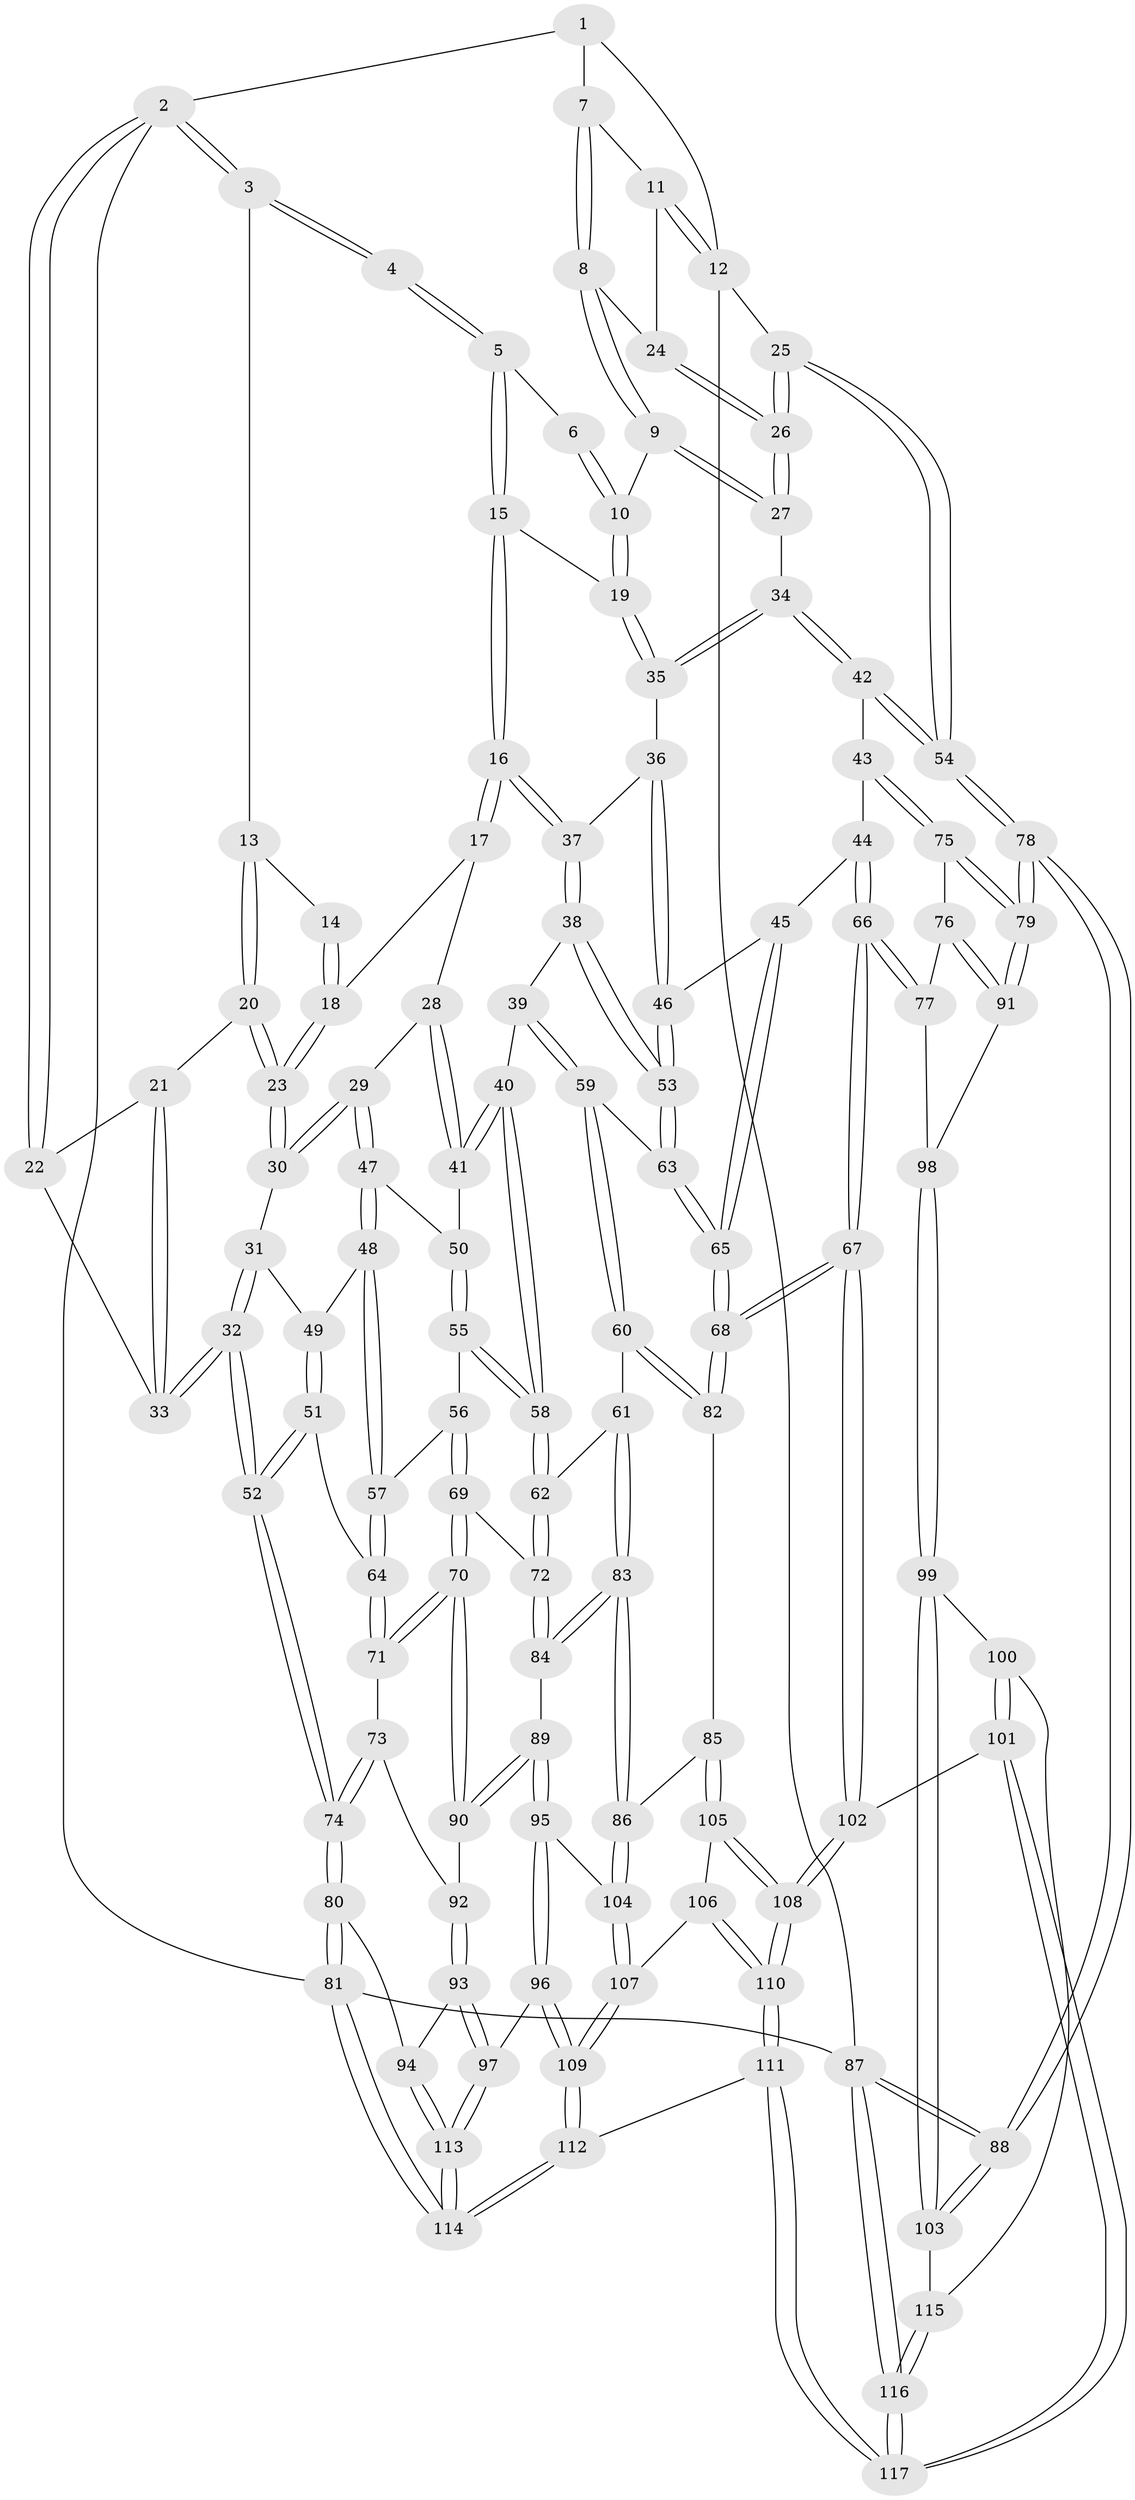 // coarse degree distribution, {3: 0.11594202898550725, 6: 0.15942028985507245, 4: 0.4492753623188406, 5: 0.2608695652173913, 2: 0.014492753623188406}
// Generated by graph-tools (version 1.1) at 2025/42/03/06/25 10:42:33]
// undirected, 117 vertices, 289 edges
graph export_dot {
graph [start="1"]
  node [color=gray90,style=filled];
  1 [pos="+0.6988395189574966+0"];
  2 [pos="+0+0"];
  3 [pos="+0+0"];
  4 [pos="+0.4630137940881123+0"];
  5 [pos="+0.47192941132885935+0"];
  6 [pos="+0.6941789020308464+0"];
  7 [pos="+0.8808633558129604+0.06946222380338062"];
  8 [pos="+0.8371370776789528+0.18465247571406837"];
  9 [pos="+0.7794786117463907+0.22014555894046348"];
  10 [pos="+0.7760498960477525+0.22012023606390685"];
  11 [pos="+1+0.06429828928740904"];
  12 [pos="+1+0"];
  13 [pos="+0.14658892806307977+0.1381076064475471"];
  14 [pos="+0.4462309295546559+0"];
  15 [pos="+0.6084964573565432+0.23014232803798662"];
  16 [pos="+0.5733539801285205+0.28550434487343374"];
  17 [pos="+0.3666161017436649+0.2488689938208378"];
  18 [pos="+0.3246825324880938+0.1813214914763951"];
  19 [pos="+0.7438574214754784+0.231851614637523"];
  20 [pos="+0.16064079560882405+0.21740412623012098"];
  21 [pos="+0.12229705172809943+0.20580950766078496"];
  22 [pos="+0+0"];
  23 [pos="+0.16770645041654816+0.2279423243235871"];
  24 [pos="+0.9247881957815165+0.19949129998021378"];
  25 [pos="+1+0.4374806320583316"];
  26 [pos="+1+0.3796985993833839"];
  27 [pos="+0.8957237432620995+0.3606071501865803"];
  28 [pos="+0.35619044295155333+0.32729638688909846"];
  29 [pos="+0.19344571245683786+0.3573217361334093"];
  30 [pos="+0.14837966505807262+0.300402969909733"];
  31 [pos="+0.058261785745000225+0.3416321696047572"];
  32 [pos="+0+0.33044182194583815"];
  33 [pos="+0+0.30743254066302833"];
  34 [pos="+0.8129071477788518+0.4311618612816021"];
  35 [pos="+0.7510469220815795+0.3919852499606053"];
  36 [pos="+0.7272769978363434+0.40206381936115393"];
  37 [pos="+0.5652789986270541+0.34215459903722073"];
  38 [pos="+0.5420516514869982+0.4040330033740251"];
  39 [pos="+0.48919051114407947+0.4235216013034962"];
  40 [pos="+0.41216117925069307+0.42577414246938927"];
  41 [pos="+0.3877837351146888+0.4050904683628165"];
  42 [pos="+0.8081594113925653+0.508701343576213"];
  43 [pos="+0.793616910970999+0.5247489748752664"];
  44 [pos="+0.6988898046030376+0.510924332866112"];
  45 [pos="+0.6884015098664872+0.5052228910380308"];
  46 [pos="+0.67436358291871+0.49606212384621706"];
  47 [pos="+0.2128263616208465+0.41434362583664647"];
  48 [pos="+0.139796615876522+0.48921998918215287"];
  49 [pos="+0.06640029352920523+0.41416851431179874"];
  50 [pos="+0.230200290470305+0.428184238932398"];
  51 [pos="+0.03880074157219959+0.5054902243985377"];
  52 [pos="+0+0.4839467223944103"];
  53 [pos="+0.6001698343234554+0.4850299369707731"];
  54 [pos="+1+0.5393212156043035"];
  55 [pos="+0.24424088565741567+0.4624078637746577"];
  56 [pos="+0.18936894398842913+0.5504945940715407"];
  57 [pos="+0.13181603516304005+0.5100147268889399"];
  58 [pos="+0.33028822889795045+0.571805556466924"];
  59 [pos="+0.46184289747281143+0.602959953888423"];
  60 [pos="+0.45456254727362544+0.6135381206984537"];
  61 [pos="+0.3782566109005672+0.6155258588608893"];
  62 [pos="+0.33028180051440176+0.5889166756139562"];
  63 [pos="+0.5878039165970464+0.5381718375651834"];
  64 [pos="+0.08255739997869056+0.5412511606178066"];
  65 [pos="+0.6229167855235305+0.6892321883025425"];
  66 [pos="+0.6847184341026775+0.7219047710962994"];
  67 [pos="+0.6384839976186767+0.7451812729719602"];
  68 [pos="+0.6323052183452402+0.7413952672599621"];
  69 [pos="+0.23950387475829385+0.6424699223354535"];
  70 [pos="+0.2086702766854431+0.6762044878747643"];
  71 [pos="+0.0783792337073748+0.6115500464327724"];
  72 [pos="+0.24765397703885592+0.6384857269772225"];
  73 [pos="+0+0.6692281970485564"];
  74 [pos="+0+0.6999614016259758"];
  75 [pos="+0.7981616470940067+0.5967075475953935"];
  76 [pos="+0.7802928051419697+0.6634826392000543"];
  77 [pos="+0.7607286629881406+0.6992471095437804"];
  78 [pos="+1+0.5881319375503193"];
  79 [pos="+1+0.5990044361803825"];
  80 [pos="+0+0.7985322395657982"];
  81 [pos="+0+1"];
  82 [pos="+0.5696644788811209+0.7318462598502502"];
  83 [pos="+0.3940201069931898+0.7748899566206976"];
  84 [pos="+0.3835631780436219+0.7717391205227748"];
  85 [pos="+0.41951802067509203+0.7962396638219528"];
  86 [pos="+0.4056665123254371+0.7907549739872107"];
  87 [pos="+1+1"];
  88 [pos="+1+0.9544192186450413"];
  89 [pos="+0.2224189138233799+0.7440406698510924"];
  90 [pos="+0.2070143290494532+0.6897823335484954"];
  91 [pos="+1+0.6085880611396737"];
  92 [pos="+0.08682003191615204+0.7472127719616903"];
  93 [pos="+0.07463302943338819+0.830404143638145"];
  94 [pos="+0.04134449098373191+0.8451004587998907"];
  95 [pos="+0.2177167088595078+0.7930061759354774"];
  96 [pos="+0.18284084532427414+0.8470070860420098"];
  97 [pos="+0.16787376936257076+0.8531315020530145"];
  98 [pos="+0.8371409536140568+0.7457410763498918"];
  99 [pos="+0.8551462045278267+0.7806142605490285"];
  100 [pos="+0.7974612266522916+0.9053223356368371"];
  101 [pos="+0.6728357458169244+0.8835086828932911"];
  102 [pos="+0.649078914806356+0.8544477355576037"];
  103 [pos="+1+0.8949843741281899"];
  104 [pos="+0.32071141856285446+0.8506789255098263"];
  105 [pos="+0.44807349491676374+0.9156887225742638"];
  106 [pos="+0.3237148308247402+0.8648010698505072"];
  107 [pos="+0.32009799405215117+0.8560040925238268"];
  108 [pos="+0.46204410362028286+0.9679318107803204"];
  109 [pos="+0.24788844917503067+0.9227792660372734"];
  110 [pos="+0.40454253111550276+1"];
  111 [pos="+0.36816431676522277+1"];
  112 [pos="+0.32348147927072884+1"];
  113 [pos="+0.09408684244184619+1"];
  114 [pos="+0.07193958409857125+1"];
  115 [pos="+0.8059638518932708+0.9122621147471334"];
  116 [pos="+0.9083446924516865+1"];
  117 [pos="+0.6810435295350721+1"];
  1 -- 2;
  1 -- 7;
  1 -- 12;
  2 -- 3;
  2 -- 3;
  2 -- 22;
  2 -- 22;
  2 -- 81;
  3 -- 4;
  3 -- 4;
  3 -- 13;
  4 -- 5;
  4 -- 5;
  5 -- 6;
  5 -- 15;
  5 -- 15;
  6 -- 10;
  6 -- 10;
  7 -- 8;
  7 -- 8;
  7 -- 11;
  8 -- 9;
  8 -- 9;
  8 -- 24;
  9 -- 10;
  9 -- 27;
  9 -- 27;
  10 -- 19;
  10 -- 19;
  11 -- 12;
  11 -- 12;
  11 -- 24;
  12 -- 25;
  12 -- 87;
  13 -- 14;
  13 -- 20;
  13 -- 20;
  14 -- 18;
  14 -- 18;
  15 -- 16;
  15 -- 16;
  15 -- 19;
  16 -- 17;
  16 -- 17;
  16 -- 37;
  16 -- 37;
  17 -- 18;
  17 -- 28;
  18 -- 23;
  18 -- 23;
  19 -- 35;
  19 -- 35;
  20 -- 21;
  20 -- 23;
  20 -- 23;
  21 -- 22;
  21 -- 33;
  21 -- 33;
  22 -- 33;
  23 -- 30;
  23 -- 30;
  24 -- 26;
  24 -- 26;
  25 -- 26;
  25 -- 26;
  25 -- 54;
  25 -- 54;
  26 -- 27;
  26 -- 27;
  27 -- 34;
  28 -- 29;
  28 -- 41;
  28 -- 41;
  29 -- 30;
  29 -- 30;
  29 -- 47;
  29 -- 47;
  30 -- 31;
  31 -- 32;
  31 -- 32;
  31 -- 49;
  32 -- 33;
  32 -- 33;
  32 -- 52;
  32 -- 52;
  34 -- 35;
  34 -- 35;
  34 -- 42;
  34 -- 42;
  35 -- 36;
  36 -- 37;
  36 -- 46;
  36 -- 46;
  37 -- 38;
  37 -- 38;
  38 -- 39;
  38 -- 53;
  38 -- 53;
  39 -- 40;
  39 -- 59;
  39 -- 59;
  40 -- 41;
  40 -- 41;
  40 -- 58;
  40 -- 58;
  41 -- 50;
  42 -- 43;
  42 -- 54;
  42 -- 54;
  43 -- 44;
  43 -- 75;
  43 -- 75;
  44 -- 45;
  44 -- 66;
  44 -- 66;
  45 -- 46;
  45 -- 65;
  45 -- 65;
  46 -- 53;
  46 -- 53;
  47 -- 48;
  47 -- 48;
  47 -- 50;
  48 -- 49;
  48 -- 57;
  48 -- 57;
  49 -- 51;
  49 -- 51;
  50 -- 55;
  50 -- 55;
  51 -- 52;
  51 -- 52;
  51 -- 64;
  52 -- 74;
  52 -- 74;
  53 -- 63;
  53 -- 63;
  54 -- 78;
  54 -- 78;
  55 -- 56;
  55 -- 58;
  55 -- 58;
  56 -- 57;
  56 -- 69;
  56 -- 69;
  57 -- 64;
  57 -- 64;
  58 -- 62;
  58 -- 62;
  59 -- 60;
  59 -- 60;
  59 -- 63;
  60 -- 61;
  60 -- 82;
  60 -- 82;
  61 -- 62;
  61 -- 83;
  61 -- 83;
  62 -- 72;
  62 -- 72;
  63 -- 65;
  63 -- 65;
  64 -- 71;
  64 -- 71;
  65 -- 68;
  65 -- 68;
  66 -- 67;
  66 -- 67;
  66 -- 77;
  66 -- 77;
  67 -- 68;
  67 -- 68;
  67 -- 102;
  67 -- 102;
  68 -- 82;
  68 -- 82;
  69 -- 70;
  69 -- 70;
  69 -- 72;
  70 -- 71;
  70 -- 71;
  70 -- 90;
  70 -- 90;
  71 -- 73;
  72 -- 84;
  72 -- 84;
  73 -- 74;
  73 -- 74;
  73 -- 92;
  74 -- 80;
  74 -- 80;
  75 -- 76;
  75 -- 79;
  75 -- 79;
  76 -- 77;
  76 -- 91;
  76 -- 91;
  77 -- 98;
  78 -- 79;
  78 -- 79;
  78 -- 88;
  78 -- 88;
  79 -- 91;
  79 -- 91;
  80 -- 81;
  80 -- 81;
  80 -- 94;
  81 -- 114;
  81 -- 114;
  81 -- 87;
  82 -- 85;
  83 -- 84;
  83 -- 84;
  83 -- 86;
  83 -- 86;
  84 -- 89;
  85 -- 86;
  85 -- 105;
  85 -- 105;
  86 -- 104;
  86 -- 104;
  87 -- 88;
  87 -- 88;
  87 -- 116;
  87 -- 116;
  88 -- 103;
  88 -- 103;
  89 -- 90;
  89 -- 90;
  89 -- 95;
  89 -- 95;
  90 -- 92;
  91 -- 98;
  92 -- 93;
  92 -- 93;
  93 -- 94;
  93 -- 97;
  93 -- 97;
  94 -- 113;
  94 -- 113;
  95 -- 96;
  95 -- 96;
  95 -- 104;
  96 -- 97;
  96 -- 109;
  96 -- 109;
  97 -- 113;
  97 -- 113;
  98 -- 99;
  98 -- 99;
  99 -- 100;
  99 -- 103;
  99 -- 103;
  100 -- 101;
  100 -- 101;
  100 -- 115;
  101 -- 102;
  101 -- 117;
  101 -- 117;
  102 -- 108;
  102 -- 108;
  103 -- 115;
  104 -- 107;
  104 -- 107;
  105 -- 106;
  105 -- 108;
  105 -- 108;
  106 -- 107;
  106 -- 110;
  106 -- 110;
  107 -- 109;
  107 -- 109;
  108 -- 110;
  108 -- 110;
  109 -- 112;
  109 -- 112;
  110 -- 111;
  110 -- 111;
  111 -- 112;
  111 -- 117;
  111 -- 117;
  112 -- 114;
  112 -- 114;
  113 -- 114;
  113 -- 114;
  115 -- 116;
  115 -- 116;
  116 -- 117;
  116 -- 117;
}
